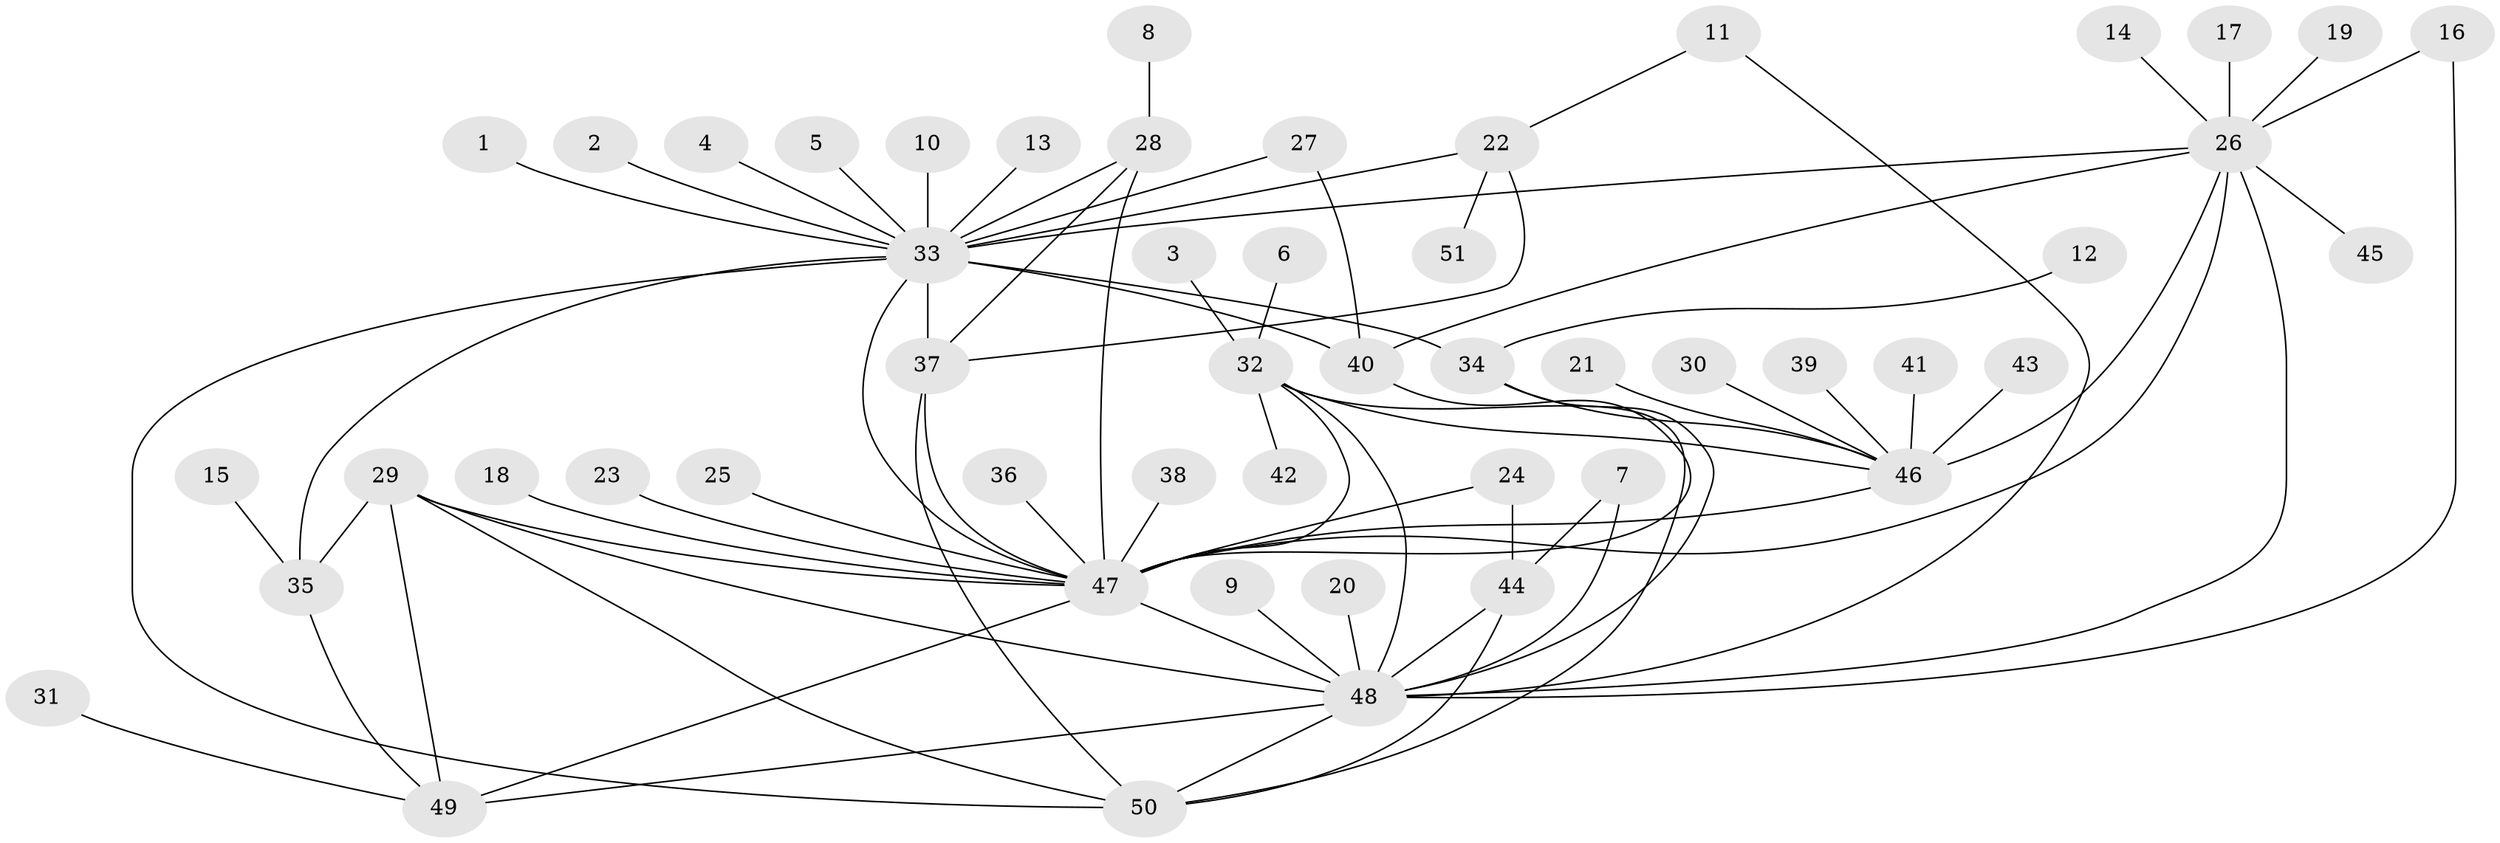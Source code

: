 // original degree distribution, {6: 0.009900990099009901, 19: 0.009900990099009901, 1: 0.504950495049505, 16: 0.009900990099009901, 7: 0.019801980198019802, 5: 0.07920792079207921, 18: 0.009900990099009901, 2: 0.2079207920792079, 10: 0.009900990099009901, 3: 0.07920792079207921, 8: 0.019801980198019802, 4: 0.039603960396039604}
// Generated by graph-tools (version 1.1) at 2025/49/03/09/25 03:49:47]
// undirected, 51 vertices, 78 edges
graph export_dot {
graph [start="1"]
  node [color=gray90,style=filled];
  1;
  2;
  3;
  4;
  5;
  6;
  7;
  8;
  9;
  10;
  11;
  12;
  13;
  14;
  15;
  16;
  17;
  18;
  19;
  20;
  21;
  22;
  23;
  24;
  25;
  26;
  27;
  28;
  29;
  30;
  31;
  32;
  33;
  34;
  35;
  36;
  37;
  38;
  39;
  40;
  41;
  42;
  43;
  44;
  45;
  46;
  47;
  48;
  49;
  50;
  51;
  1 -- 33 [weight=1.0];
  2 -- 33 [weight=1.0];
  3 -- 32 [weight=1.0];
  4 -- 33 [weight=1.0];
  5 -- 33 [weight=1.0];
  6 -- 32 [weight=1.0];
  7 -- 44 [weight=1.0];
  7 -- 48 [weight=1.0];
  8 -- 28 [weight=1.0];
  9 -- 48 [weight=1.0];
  10 -- 33 [weight=1.0];
  11 -- 22 [weight=1.0];
  11 -- 48 [weight=1.0];
  12 -- 34 [weight=1.0];
  13 -- 33 [weight=1.0];
  14 -- 26 [weight=1.0];
  15 -- 35 [weight=1.0];
  16 -- 26 [weight=1.0];
  16 -- 48 [weight=1.0];
  17 -- 26 [weight=1.0];
  18 -- 47 [weight=1.0];
  19 -- 26 [weight=1.0];
  20 -- 48 [weight=1.0];
  21 -- 46 [weight=1.0];
  22 -- 33 [weight=1.0];
  22 -- 37 [weight=1.0];
  22 -- 51 [weight=1.0];
  23 -- 47 [weight=1.0];
  24 -- 44 [weight=1.0];
  24 -- 47 [weight=1.0];
  25 -- 47 [weight=1.0];
  26 -- 33 [weight=1.0];
  26 -- 40 [weight=1.0];
  26 -- 45 [weight=1.0];
  26 -- 46 [weight=1.0];
  26 -- 47 [weight=1.0];
  26 -- 48 [weight=2.0];
  27 -- 33 [weight=1.0];
  27 -- 40 [weight=1.0];
  28 -- 33 [weight=1.0];
  28 -- 37 [weight=1.0];
  28 -- 47 [weight=1.0];
  29 -- 35 [weight=1.0];
  29 -- 47 [weight=1.0];
  29 -- 48 [weight=1.0];
  29 -- 49 [weight=1.0];
  29 -- 50 [weight=1.0];
  30 -- 46 [weight=1.0];
  31 -- 49 [weight=1.0];
  32 -- 42 [weight=1.0];
  32 -- 46 [weight=1.0];
  32 -- 47 [weight=1.0];
  32 -- 48 [weight=1.0];
  32 -- 50 [weight=1.0];
  33 -- 34 [weight=1.0];
  33 -- 35 [weight=1.0];
  33 -- 37 [weight=1.0];
  33 -- 40 [weight=1.0];
  33 -- 47 [weight=1.0];
  33 -- 50 [weight=1.0];
  34 -- 46 [weight=1.0];
  34 -- 48 [weight=1.0];
  35 -- 49 [weight=1.0];
  36 -- 47 [weight=1.0];
  37 -- 47 [weight=1.0];
  37 -- 50 [weight=1.0];
  38 -- 47 [weight=1.0];
  39 -- 46 [weight=1.0];
  40 -- 47 [weight=1.0];
  41 -- 46 [weight=1.0];
  43 -- 46 [weight=1.0];
  44 -- 48 [weight=1.0];
  44 -- 50 [weight=1.0];
  46 -- 47 [weight=1.0];
  47 -- 48 [weight=3.0];
  47 -- 49 [weight=1.0];
  48 -- 49 [weight=1.0];
  48 -- 50 [weight=1.0];
}
